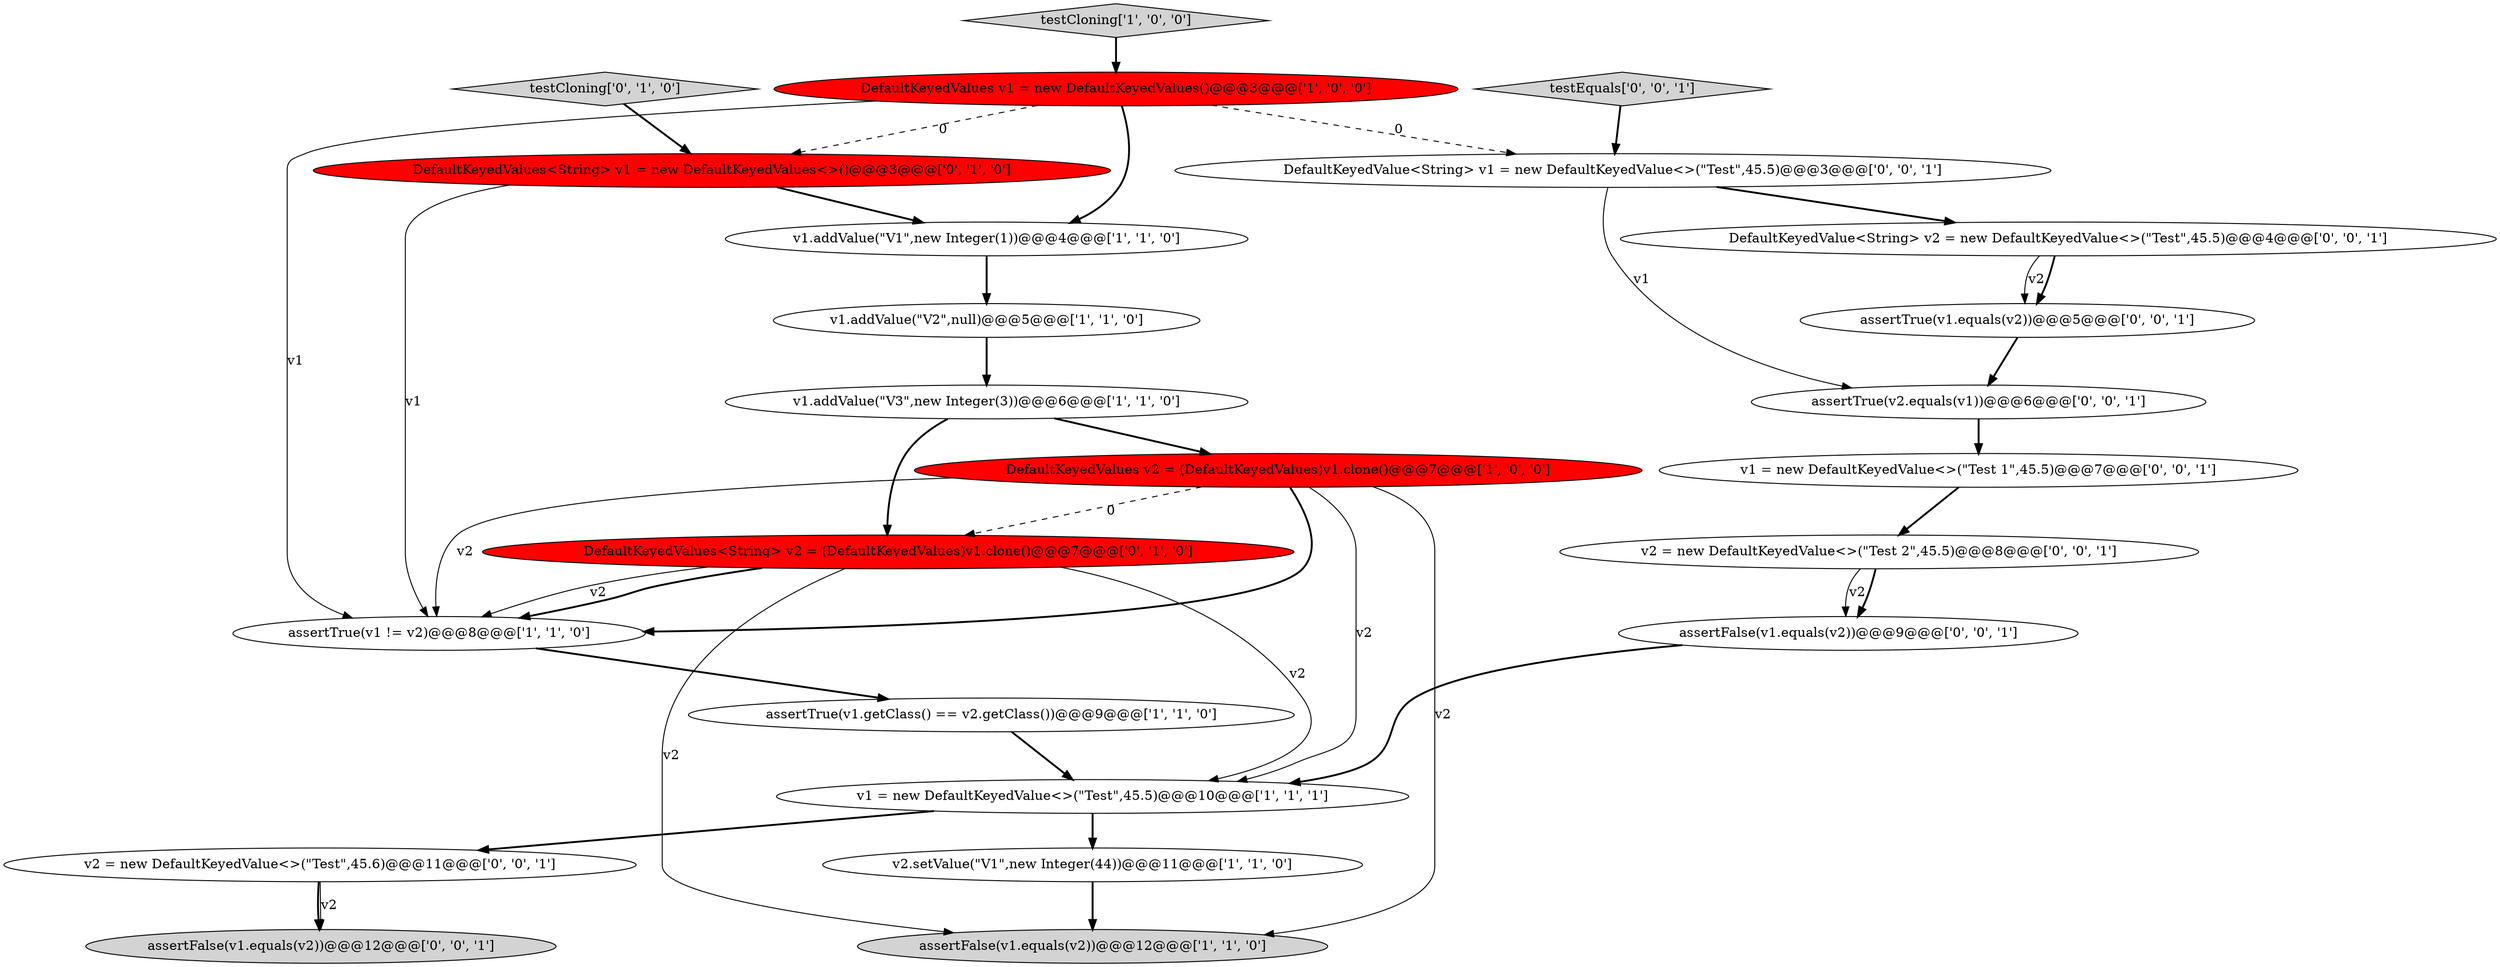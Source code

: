 digraph {
6 [style = filled, label = "testCloning['1', '0', '0']", fillcolor = lightgray, shape = diamond image = "AAA0AAABBB1BBB"];
0 [style = filled, label = "assertTrue(v1.getClass() == v2.getClass())@@@9@@@['1', '1', '0']", fillcolor = white, shape = ellipse image = "AAA0AAABBB1BBB"];
17 [style = filled, label = "v1 = new DefaultKeyedValue<>(\"Test 1\",45.5)@@@7@@@['0', '0', '1']", fillcolor = white, shape = ellipse image = "AAA0AAABBB3BBB"];
11 [style = filled, label = "testCloning['0', '1', '0']", fillcolor = lightgray, shape = diamond image = "AAA0AAABBB2BBB"];
15 [style = filled, label = "assertTrue(v2.equals(v1))@@@6@@@['0', '0', '1']", fillcolor = white, shape = ellipse image = "AAA0AAABBB3BBB"];
18 [style = filled, label = "v2 = new DefaultKeyedValue<>(\"Test 2\",45.5)@@@8@@@['0', '0', '1']", fillcolor = white, shape = ellipse image = "AAA0AAABBB3BBB"];
22 [style = filled, label = "assertFalse(v1.equals(v2))@@@9@@@['0', '0', '1']", fillcolor = white, shape = ellipse image = "AAA0AAABBB3BBB"];
5 [style = filled, label = "v2.setValue(\"V1\",new Integer(44))@@@11@@@['1', '1', '0']", fillcolor = white, shape = ellipse image = "AAA0AAABBB1BBB"];
20 [style = filled, label = "assertTrue(v1.equals(v2))@@@5@@@['0', '0', '1']", fillcolor = white, shape = ellipse image = "AAA0AAABBB3BBB"];
14 [style = filled, label = "testEquals['0', '0', '1']", fillcolor = lightgray, shape = diamond image = "AAA0AAABBB3BBB"];
12 [style = filled, label = "DefaultKeyedValues<String> v2 = (DefaultKeyedValues)v1.clone()@@@7@@@['0', '1', '0']", fillcolor = red, shape = ellipse image = "AAA1AAABBB2BBB"];
3 [style = filled, label = "v1.addValue(\"V1\",new Integer(1))@@@4@@@['1', '1', '0']", fillcolor = white, shape = ellipse image = "AAA0AAABBB1BBB"];
16 [style = filled, label = "DefaultKeyedValue<String> v2 = new DefaultKeyedValue<>(\"Test\",45.5)@@@4@@@['0', '0', '1']", fillcolor = white, shape = ellipse image = "AAA0AAABBB3BBB"];
7 [style = filled, label = "v1 = new DefaultKeyedValue<>(\"Test\",45.5)@@@10@@@['1', '1', '1']", fillcolor = white, shape = ellipse image = "AAA0AAABBB1BBB"];
23 [style = filled, label = "assertFalse(v1.equals(v2))@@@12@@@['0', '0', '1']", fillcolor = lightgray, shape = ellipse image = "AAA0AAABBB3BBB"];
8 [style = filled, label = "assertFalse(v1.equals(v2))@@@12@@@['1', '1', '0']", fillcolor = lightgray, shape = ellipse image = "AAA0AAABBB1BBB"];
1 [style = filled, label = "DefaultKeyedValues v1 = new DefaultKeyedValues()@@@3@@@['1', '0', '0']", fillcolor = red, shape = ellipse image = "AAA1AAABBB1BBB"];
13 [style = filled, label = "DefaultKeyedValues<String> v1 = new DefaultKeyedValues<>()@@@3@@@['0', '1', '0']", fillcolor = red, shape = ellipse image = "AAA1AAABBB2BBB"];
21 [style = filled, label = "v2 = new DefaultKeyedValue<>(\"Test\",45.6)@@@11@@@['0', '0', '1']", fillcolor = white, shape = ellipse image = "AAA0AAABBB3BBB"];
9 [style = filled, label = "assertTrue(v1 != v2)@@@8@@@['1', '1', '0']", fillcolor = white, shape = ellipse image = "AAA0AAABBB1BBB"];
4 [style = filled, label = "v1.addValue(\"V3\",new Integer(3))@@@6@@@['1', '1', '0']", fillcolor = white, shape = ellipse image = "AAA0AAABBB1BBB"];
2 [style = filled, label = "v1.addValue(\"V2\",null)@@@5@@@['1', '1', '0']", fillcolor = white, shape = ellipse image = "AAA0AAABBB1BBB"];
10 [style = filled, label = "DefaultKeyedValues v2 = (DefaultKeyedValues)v1.clone()@@@7@@@['1', '0', '0']", fillcolor = red, shape = ellipse image = "AAA1AAABBB1BBB"];
19 [style = filled, label = "DefaultKeyedValue<String> v1 = new DefaultKeyedValue<>(\"Test\",45.5)@@@3@@@['0', '0', '1']", fillcolor = white, shape = ellipse image = "AAA0AAABBB3BBB"];
4->10 [style = bold, label=""];
5->8 [style = bold, label=""];
10->7 [style = solid, label="v2"];
9->0 [style = bold, label=""];
18->22 [style = solid, label="v2"];
1->19 [style = dashed, label="0"];
10->12 [style = dashed, label="0"];
1->3 [style = bold, label=""];
10->9 [style = solid, label="v2"];
12->9 [style = solid, label="v2"];
14->19 [style = bold, label=""];
1->9 [style = solid, label="v1"];
21->23 [style = solid, label="v2"];
12->9 [style = bold, label=""];
2->4 [style = bold, label=""];
22->7 [style = bold, label=""];
13->9 [style = solid, label="v1"];
19->16 [style = bold, label=""];
0->7 [style = bold, label=""];
1->13 [style = dashed, label="0"];
6->1 [style = bold, label=""];
15->17 [style = bold, label=""];
7->5 [style = bold, label=""];
18->22 [style = bold, label=""];
3->2 [style = bold, label=""];
13->3 [style = bold, label=""];
19->15 [style = solid, label="v1"];
11->13 [style = bold, label=""];
4->12 [style = bold, label=""];
7->21 [style = bold, label=""];
10->9 [style = bold, label=""];
12->8 [style = solid, label="v2"];
10->8 [style = solid, label="v2"];
16->20 [style = solid, label="v2"];
16->20 [style = bold, label=""];
20->15 [style = bold, label=""];
17->18 [style = bold, label=""];
12->7 [style = solid, label="v2"];
21->23 [style = bold, label=""];
}
